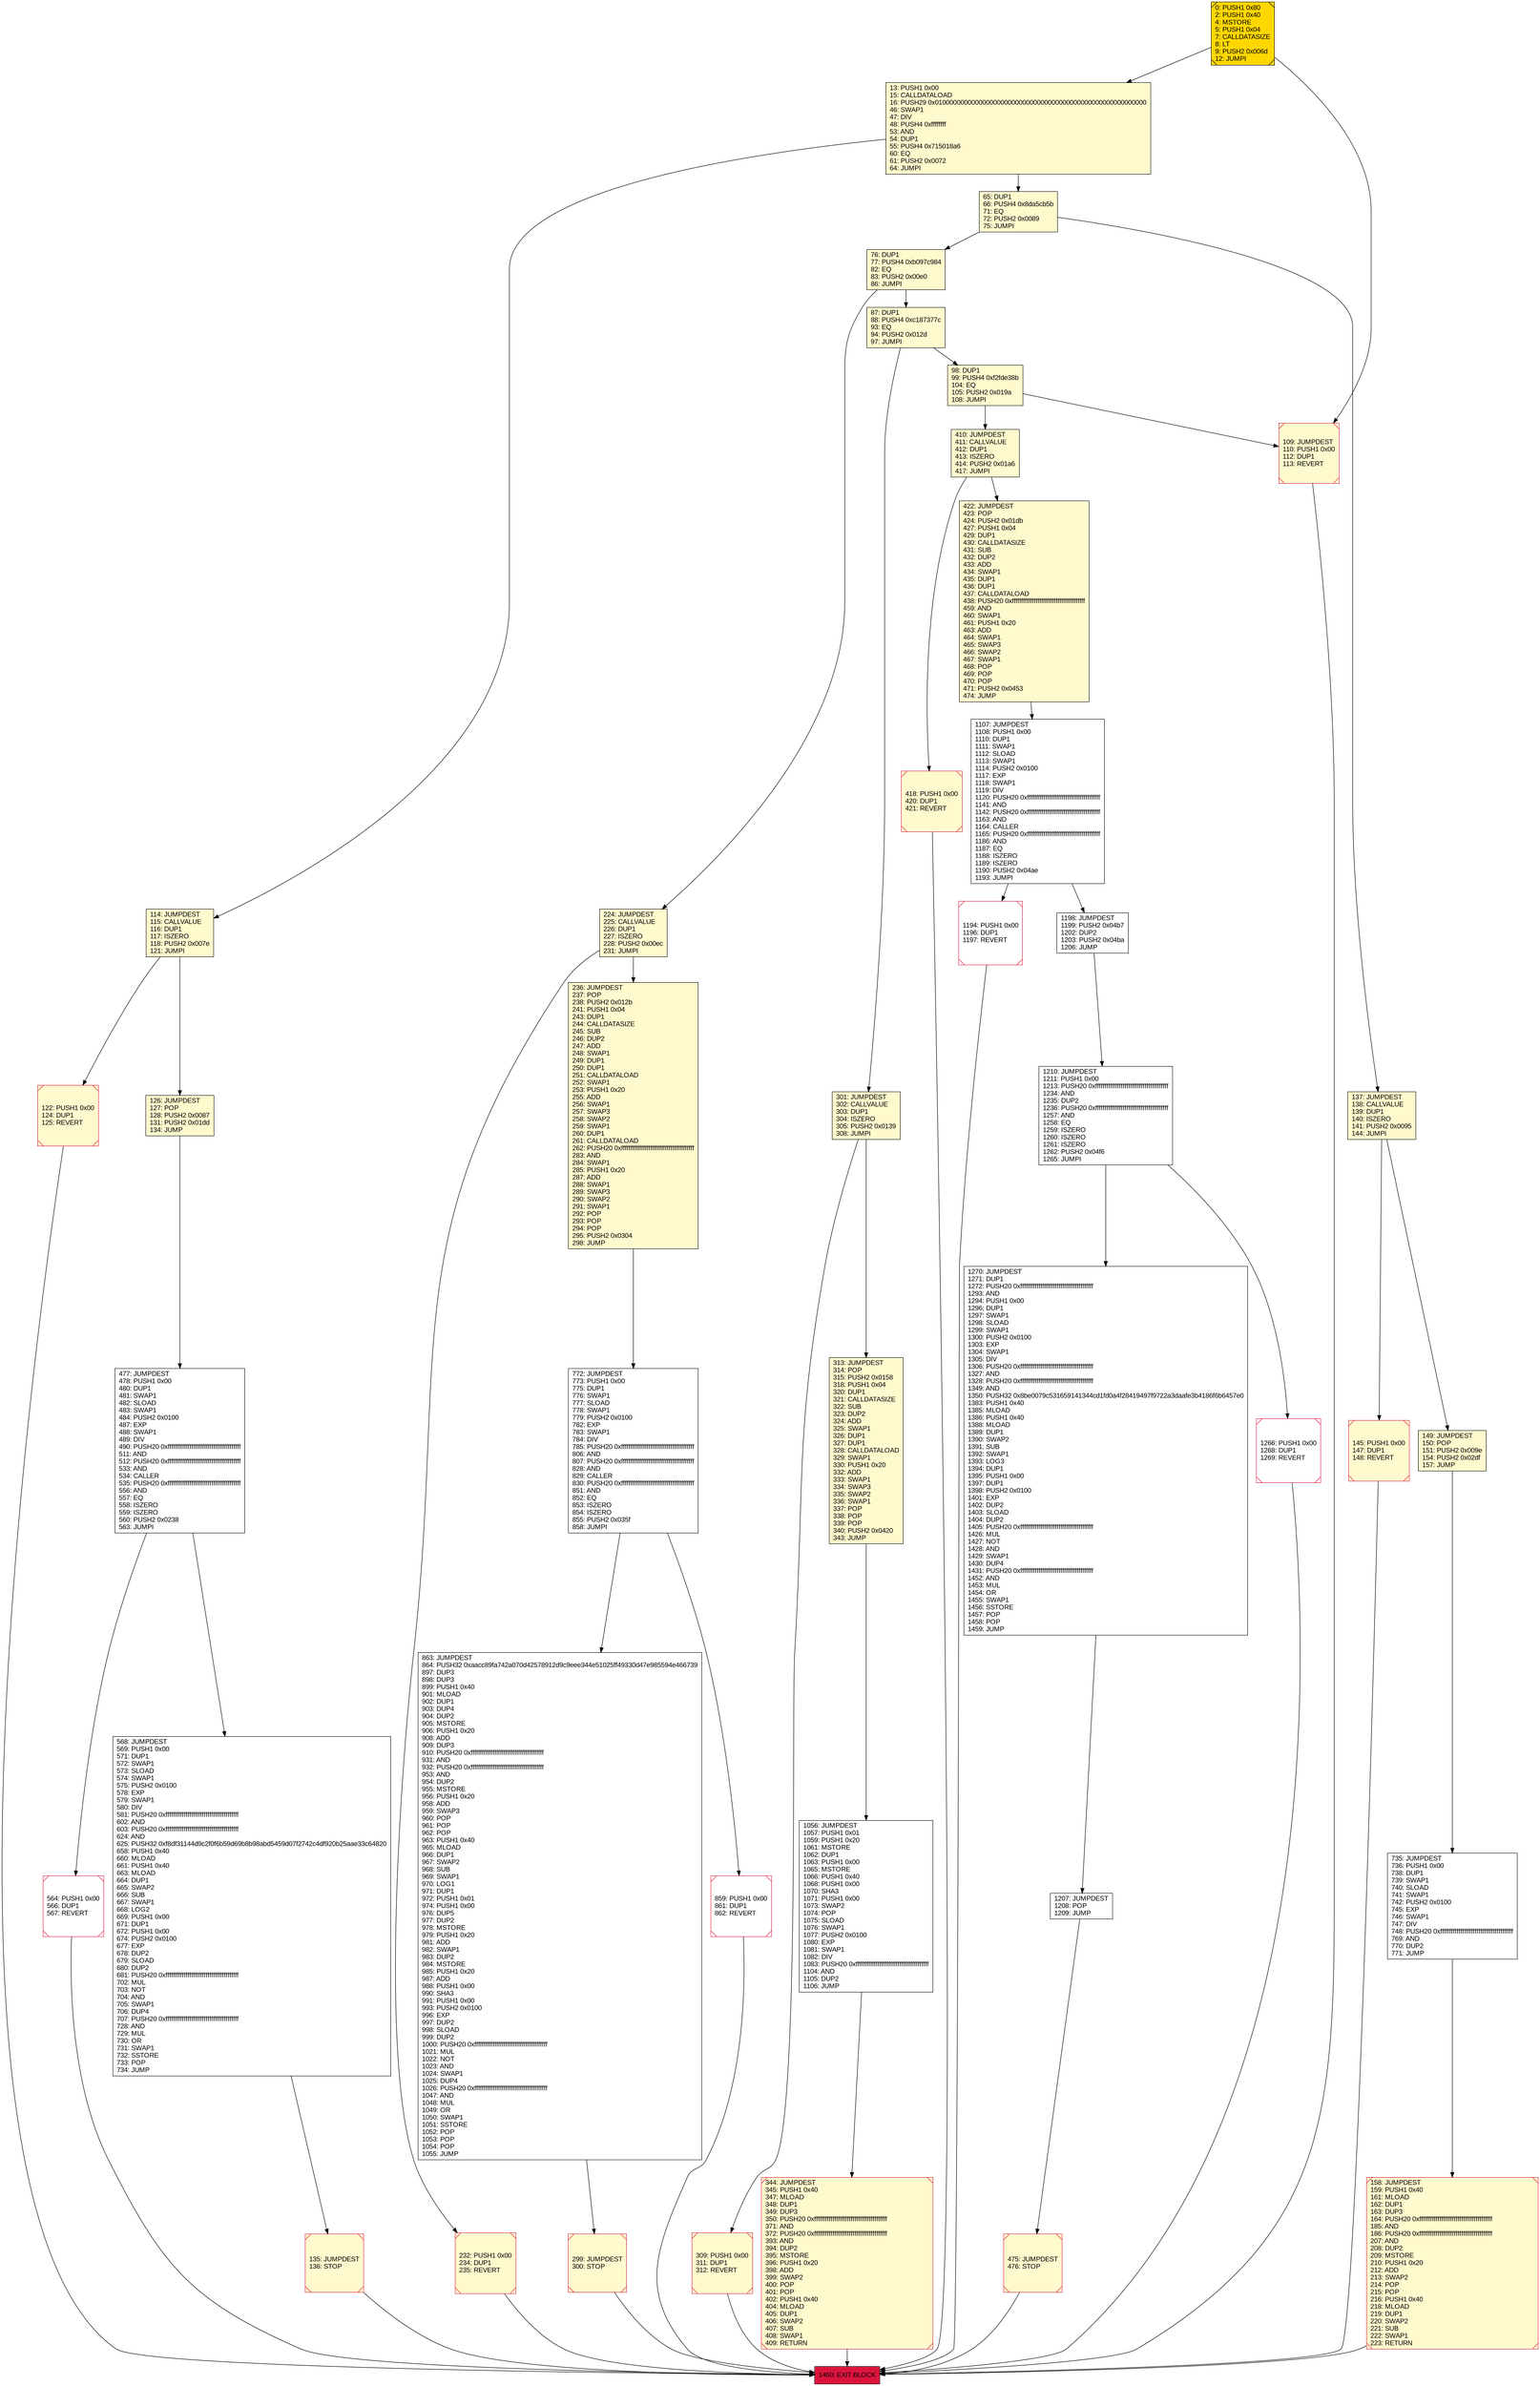 digraph G {
bgcolor=transparent rankdir=UD;
node [shape=box style=filled color=black fillcolor=white fontname=arial fontcolor=black];
418 [label="418: PUSH1 0x00\l420: DUP1\l421: REVERT\l" fillcolor=lemonchiffon shape=Msquare color=crimson ];
422 [label="422: JUMPDEST\l423: POP\l424: PUSH2 0x01db\l427: PUSH1 0x04\l429: DUP1\l430: CALLDATASIZE\l431: SUB\l432: DUP2\l433: ADD\l434: SWAP1\l435: DUP1\l436: DUP1\l437: CALLDATALOAD\l438: PUSH20 0xffffffffffffffffffffffffffffffffffffffff\l459: AND\l460: SWAP1\l461: PUSH1 0x20\l463: ADD\l464: SWAP1\l465: SWAP3\l466: SWAP2\l467: SWAP1\l468: POP\l469: POP\l470: POP\l471: PUSH2 0x0453\l474: JUMP\l" fillcolor=lemonchiffon ];
1270 [label="1270: JUMPDEST\l1271: DUP1\l1272: PUSH20 0xffffffffffffffffffffffffffffffffffffffff\l1293: AND\l1294: PUSH1 0x00\l1296: DUP1\l1297: SWAP1\l1298: SLOAD\l1299: SWAP1\l1300: PUSH2 0x0100\l1303: EXP\l1304: SWAP1\l1305: DIV\l1306: PUSH20 0xffffffffffffffffffffffffffffffffffffffff\l1327: AND\l1328: PUSH20 0xffffffffffffffffffffffffffffffffffffffff\l1349: AND\l1350: PUSH32 0x8be0079c531659141344cd1fd0a4f28419497f9722a3daafe3b4186f6b6457e0\l1383: PUSH1 0x40\l1385: MLOAD\l1386: PUSH1 0x40\l1388: MLOAD\l1389: DUP1\l1390: SWAP2\l1391: SUB\l1392: SWAP1\l1393: LOG3\l1394: DUP1\l1395: PUSH1 0x00\l1397: DUP1\l1398: PUSH2 0x0100\l1401: EXP\l1402: DUP2\l1403: SLOAD\l1404: DUP2\l1405: PUSH20 0xffffffffffffffffffffffffffffffffffffffff\l1426: MUL\l1427: NOT\l1428: AND\l1429: SWAP1\l1430: DUP4\l1431: PUSH20 0xffffffffffffffffffffffffffffffffffffffff\l1452: AND\l1453: MUL\l1454: OR\l1455: SWAP1\l1456: SSTORE\l1457: POP\l1458: POP\l1459: JUMP\l" ];
410 [label="410: JUMPDEST\l411: CALLVALUE\l412: DUP1\l413: ISZERO\l414: PUSH2 0x01a6\l417: JUMPI\l" fillcolor=lemonchiffon ];
232 [label="232: PUSH1 0x00\l234: DUP1\l235: REVERT\l" fillcolor=lemonchiffon shape=Msquare color=crimson ];
344 [label="344: JUMPDEST\l345: PUSH1 0x40\l347: MLOAD\l348: DUP1\l349: DUP3\l350: PUSH20 0xffffffffffffffffffffffffffffffffffffffff\l371: AND\l372: PUSH20 0xffffffffffffffffffffffffffffffffffffffff\l393: AND\l394: DUP2\l395: MSTORE\l396: PUSH1 0x20\l398: ADD\l399: SWAP2\l400: POP\l401: POP\l402: PUSH1 0x40\l404: MLOAD\l405: DUP1\l406: SWAP2\l407: SUB\l408: SWAP1\l409: RETURN\l" fillcolor=lemonchiffon shape=Msquare color=crimson ];
1194 [label="1194: PUSH1 0x00\l1196: DUP1\l1197: REVERT\l" shape=Msquare color=crimson ];
158 [label="158: JUMPDEST\l159: PUSH1 0x40\l161: MLOAD\l162: DUP1\l163: DUP3\l164: PUSH20 0xffffffffffffffffffffffffffffffffffffffff\l185: AND\l186: PUSH20 0xffffffffffffffffffffffffffffffffffffffff\l207: AND\l208: DUP2\l209: MSTORE\l210: PUSH1 0x20\l212: ADD\l213: SWAP2\l214: POP\l215: POP\l216: PUSH1 0x40\l218: MLOAD\l219: DUP1\l220: SWAP2\l221: SUB\l222: SWAP1\l223: RETURN\l" fillcolor=lemonchiffon shape=Msquare color=crimson ];
475 [label="475: JUMPDEST\l476: STOP\l" fillcolor=lemonchiffon shape=Msquare color=crimson ];
1207 [label="1207: JUMPDEST\l1208: POP\l1209: JUMP\l" ];
477 [label="477: JUMPDEST\l478: PUSH1 0x00\l480: DUP1\l481: SWAP1\l482: SLOAD\l483: SWAP1\l484: PUSH2 0x0100\l487: EXP\l488: SWAP1\l489: DIV\l490: PUSH20 0xffffffffffffffffffffffffffffffffffffffff\l511: AND\l512: PUSH20 0xffffffffffffffffffffffffffffffffffffffff\l533: AND\l534: CALLER\l535: PUSH20 0xffffffffffffffffffffffffffffffffffffffff\l556: AND\l557: EQ\l558: ISZERO\l559: ISZERO\l560: PUSH2 0x0238\l563: JUMPI\l" ];
135 [label="135: JUMPDEST\l136: STOP\l" fillcolor=lemonchiffon shape=Msquare color=crimson ];
1266 [label="1266: PUSH1 0x00\l1268: DUP1\l1269: REVERT\l" shape=Msquare color=crimson ];
309 [label="309: PUSH1 0x00\l311: DUP1\l312: REVERT\l" fillcolor=lemonchiffon shape=Msquare color=crimson ];
1198 [label="1198: JUMPDEST\l1199: PUSH2 0x04b7\l1202: DUP2\l1203: PUSH2 0x04ba\l1206: JUMP\l" ];
564 [label="564: PUSH1 0x00\l566: DUP1\l567: REVERT\l" shape=Msquare color=crimson ];
1056 [label="1056: JUMPDEST\l1057: PUSH1 0x01\l1059: PUSH1 0x20\l1061: MSTORE\l1062: DUP1\l1063: PUSH1 0x00\l1065: MSTORE\l1066: PUSH1 0x40\l1068: PUSH1 0x00\l1070: SHA3\l1071: PUSH1 0x00\l1073: SWAP2\l1074: POP\l1075: SLOAD\l1076: SWAP1\l1077: PUSH2 0x0100\l1080: EXP\l1081: SWAP1\l1082: DIV\l1083: PUSH20 0xffffffffffffffffffffffffffffffffffffffff\l1104: AND\l1105: DUP2\l1106: JUMP\l" ];
301 [label="301: JUMPDEST\l302: CALLVALUE\l303: DUP1\l304: ISZERO\l305: PUSH2 0x0139\l308: JUMPI\l" fillcolor=lemonchiffon ];
122 [label="122: PUSH1 0x00\l124: DUP1\l125: REVERT\l" fillcolor=lemonchiffon shape=Msquare color=crimson ];
313 [label="313: JUMPDEST\l314: POP\l315: PUSH2 0x0158\l318: PUSH1 0x04\l320: DUP1\l321: CALLDATASIZE\l322: SUB\l323: DUP2\l324: ADD\l325: SWAP1\l326: DUP1\l327: DUP1\l328: CALLDATALOAD\l329: SWAP1\l330: PUSH1 0x20\l332: ADD\l333: SWAP1\l334: SWAP3\l335: SWAP2\l336: SWAP1\l337: POP\l338: POP\l339: POP\l340: PUSH2 0x0420\l343: JUMP\l" fillcolor=lemonchiffon ];
772 [label="772: JUMPDEST\l773: PUSH1 0x00\l775: DUP1\l776: SWAP1\l777: SLOAD\l778: SWAP1\l779: PUSH2 0x0100\l782: EXP\l783: SWAP1\l784: DIV\l785: PUSH20 0xffffffffffffffffffffffffffffffffffffffff\l806: AND\l807: PUSH20 0xffffffffffffffffffffffffffffffffffffffff\l828: AND\l829: CALLER\l830: PUSH20 0xffffffffffffffffffffffffffffffffffffffff\l851: AND\l852: EQ\l853: ISZERO\l854: ISZERO\l855: PUSH2 0x035f\l858: JUMPI\l" ];
863 [label="863: JUMPDEST\l864: PUSH32 0xaacc89fa742a070d42578912d9c9eee344e51025ff49330d47e985594e466739\l897: DUP3\l898: DUP3\l899: PUSH1 0x40\l901: MLOAD\l902: DUP1\l903: DUP4\l904: DUP2\l905: MSTORE\l906: PUSH1 0x20\l908: ADD\l909: DUP3\l910: PUSH20 0xffffffffffffffffffffffffffffffffffffffff\l931: AND\l932: PUSH20 0xffffffffffffffffffffffffffffffffffffffff\l953: AND\l954: DUP2\l955: MSTORE\l956: PUSH1 0x20\l958: ADD\l959: SWAP3\l960: POP\l961: POP\l962: POP\l963: PUSH1 0x40\l965: MLOAD\l966: DUP1\l967: SWAP2\l968: SUB\l969: SWAP1\l970: LOG1\l971: DUP1\l972: PUSH1 0x01\l974: PUSH1 0x00\l976: DUP5\l977: DUP2\l978: MSTORE\l979: PUSH1 0x20\l981: ADD\l982: SWAP1\l983: DUP2\l984: MSTORE\l985: PUSH1 0x20\l987: ADD\l988: PUSH1 0x00\l990: SHA3\l991: PUSH1 0x00\l993: PUSH2 0x0100\l996: EXP\l997: DUP2\l998: SLOAD\l999: DUP2\l1000: PUSH20 0xffffffffffffffffffffffffffffffffffffffff\l1021: MUL\l1022: NOT\l1023: AND\l1024: SWAP1\l1025: DUP4\l1026: PUSH20 0xffffffffffffffffffffffffffffffffffffffff\l1047: AND\l1048: MUL\l1049: OR\l1050: SWAP1\l1051: SSTORE\l1052: POP\l1053: POP\l1054: POP\l1055: JUMP\l" ];
1210 [label="1210: JUMPDEST\l1211: PUSH1 0x00\l1213: PUSH20 0xffffffffffffffffffffffffffffffffffffffff\l1234: AND\l1235: DUP2\l1236: PUSH20 0xffffffffffffffffffffffffffffffffffffffff\l1257: AND\l1258: EQ\l1259: ISZERO\l1260: ISZERO\l1261: ISZERO\l1262: PUSH2 0x04f6\l1265: JUMPI\l" ];
76 [label="76: DUP1\l77: PUSH4 0xb097c984\l82: EQ\l83: PUSH2 0x00e0\l86: JUMPI\l" fillcolor=lemonchiffon ];
13 [label="13: PUSH1 0x00\l15: CALLDATALOAD\l16: PUSH29 0x0100000000000000000000000000000000000000000000000000000000\l46: SWAP1\l47: DIV\l48: PUSH4 0xffffffff\l53: AND\l54: DUP1\l55: PUSH4 0x715018a6\l60: EQ\l61: PUSH2 0x0072\l64: JUMPI\l" fillcolor=lemonchiffon ];
98 [label="98: DUP1\l99: PUSH4 0xf2fde38b\l104: EQ\l105: PUSH2 0x019a\l108: JUMPI\l" fillcolor=lemonchiffon ];
137 [label="137: JUMPDEST\l138: CALLVALUE\l139: DUP1\l140: ISZERO\l141: PUSH2 0x0095\l144: JUMPI\l" fillcolor=lemonchiffon ];
224 [label="224: JUMPDEST\l225: CALLVALUE\l226: DUP1\l227: ISZERO\l228: PUSH2 0x00ec\l231: JUMPI\l" fillcolor=lemonchiffon ];
109 [label="109: JUMPDEST\l110: PUSH1 0x00\l112: DUP1\l113: REVERT\l" fillcolor=lemonchiffon shape=Msquare color=crimson ];
0 [label="0: PUSH1 0x80\l2: PUSH1 0x40\l4: MSTORE\l5: PUSH1 0x04\l7: CALLDATASIZE\l8: LT\l9: PUSH2 0x006d\l12: JUMPI\l" fillcolor=lemonchiffon shape=Msquare fillcolor=gold ];
735 [label="735: JUMPDEST\l736: PUSH1 0x00\l738: DUP1\l739: SWAP1\l740: SLOAD\l741: SWAP1\l742: PUSH2 0x0100\l745: EXP\l746: SWAP1\l747: DIV\l748: PUSH20 0xffffffffffffffffffffffffffffffffffffffff\l769: AND\l770: DUP2\l771: JUMP\l" ];
236 [label="236: JUMPDEST\l237: POP\l238: PUSH2 0x012b\l241: PUSH1 0x04\l243: DUP1\l244: CALLDATASIZE\l245: SUB\l246: DUP2\l247: ADD\l248: SWAP1\l249: DUP1\l250: DUP1\l251: CALLDATALOAD\l252: SWAP1\l253: PUSH1 0x20\l255: ADD\l256: SWAP1\l257: SWAP3\l258: SWAP2\l259: SWAP1\l260: DUP1\l261: CALLDATALOAD\l262: PUSH20 0xffffffffffffffffffffffffffffffffffffffff\l283: AND\l284: SWAP1\l285: PUSH1 0x20\l287: ADD\l288: SWAP1\l289: SWAP3\l290: SWAP2\l291: SWAP1\l292: POP\l293: POP\l294: POP\l295: PUSH2 0x0304\l298: JUMP\l" fillcolor=lemonchiffon ];
114 [label="114: JUMPDEST\l115: CALLVALUE\l116: DUP1\l117: ISZERO\l118: PUSH2 0x007e\l121: JUMPI\l" fillcolor=lemonchiffon ];
65 [label="65: DUP1\l66: PUSH4 0x8da5cb5b\l71: EQ\l72: PUSH2 0x0089\l75: JUMPI\l" fillcolor=lemonchiffon ];
1107 [label="1107: JUMPDEST\l1108: PUSH1 0x00\l1110: DUP1\l1111: SWAP1\l1112: SLOAD\l1113: SWAP1\l1114: PUSH2 0x0100\l1117: EXP\l1118: SWAP1\l1119: DIV\l1120: PUSH20 0xffffffffffffffffffffffffffffffffffffffff\l1141: AND\l1142: PUSH20 0xffffffffffffffffffffffffffffffffffffffff\l1163: AND\l1164: CALLER\l1165: PUSH20 0xffffffffffffffffffffffffffffffffffffffff\l1186: AND\l1187: EQ\l1188: ISZERO\l1189: ISZERO\l1190: PUSH2 0x04ae\l1193: JUMPI\l" ];
145 [label="145: PUSH1 0x00\l147: DUP1\l148: REVERT\l" fillcolor=lemonchiffon shape=Msquare color=crimson ];
568 [label="568: JUMPDEST\l569: PUSH1 0x00\l571: DUP1\l572: SWAP1\l573: SLOAD\l574: SWAP1\l575: PUSH2 0x0100\l578: EXP\l579: SWAP1\l580: DIV\l581: PUSH20 0xffffffffffffffffffffffffffffffffffffffff\l602: AND\l603: PUSH20 0xffffffffffffffffffffffffffffffffffffffff\l624: AND\l625: PUSH32 0xf8df31144d9c2f0f6b59d69b8b98abd5459d07f2742c4df920b25aae33c64820\l658: PUSH1 0x40\l660: MLOAD\l661: PUSH1 0x40\l663: MLOAD\l664: DUP1\l665: SWAP2\l666: SUB\l667: SWAP1\l668: LOG2\l669: PUSH1 0x00\l671: DUP1\l672: PUSH1 0x00\l674: PUSH2 0x0100\l677: EXP\l678: DUP2\l679: SLOAD\l680: DUP2\l681: PUSH20 0xffffffffffffffffffffffffffffffffffffffff\l702: MUL\l703: NOT\l704: AND\l705: SWAP1\l706: DUP4\l707: PUSH20 0xffffffffffffffffffffffffffffffffffffffff\l728: AND\l729: MUL\l730: OR\l731: SWAP1\l732: SSTORE\l733: POP\l734: JUMP\l" ];
1460 [label="1460: EXIT BLOCK\l" fillcolor=crimson ];
87 [label="87: DUP1\l88: PUSH4 0xc187377c\l93: EQ\l94: PUSH2 0x012d\l97: JUMPI\l" fillcolor=lemonchiffon ];
859 [label="859: PUSH1 0x00\l861: DUP1\l862: REVERT\l" shape=Msquare color=crimson ];
149 [label="149: JUMPDEST\l150: POP\l151: PUSH2 0x009e\l154: PUSH2 0x02df\l157: JUMP\l" fillcolor=lemonchiffon ];
126 [label="126: JUMPDEST\l127: POP\l128: PUSH2 0x0087\l131: PUSH2 0x01dd\l134: JUMP\l" fillcolor=lemonchiffon ];
299 [label="299: JUMPDEST\l300: STOP\l" fillcolor=lemonchiffon shape=Msquare color=crimson ];
0 -> 109;
772 -> 863;
145 -> 1460;
477 -> 564;
313 -> 1056;
236 -> 772;
410 -> 418;
410 -> 422;
299 -> 1460;
13 -> 65;
65 -> 76;
98 -> 109;
224 -> 236;
301 -> 309;
1270 -> 1207;
772 -> 859;
87 -> 98;
309 -> 1460;
477 -> 568;
568 -> 135;
564 -> 1460;
735 -> 158;
135 -> 1460;
1210 -> 1270;
126 -> 477;
224 -> 232;
114 -> 122;
418 -> 1460;
1198 -> 1210;
344 -> 1460;
1194 -> 1460;
76 -> 224;
301 -> 313;
13 -> 114;
65 -> 137;
859 -> 1460;
0 -> 13;
149 -> 735;
114 -> 126;
137 -> 145;
109 -> 1460;
137 -> 149;
863 -> 299;
1056 -> 344;
76 -> 87;
1207 -> 475;
87 -> 301;
1107 -> 1194;
1266 -> 1460;
422 -> 1107;
98 -> 410;
122 -> 1460;
1210 -> 1266;
158 -> 1460;
1107 -> 1198;
475 -> 1460;
232 -> 1460;
}